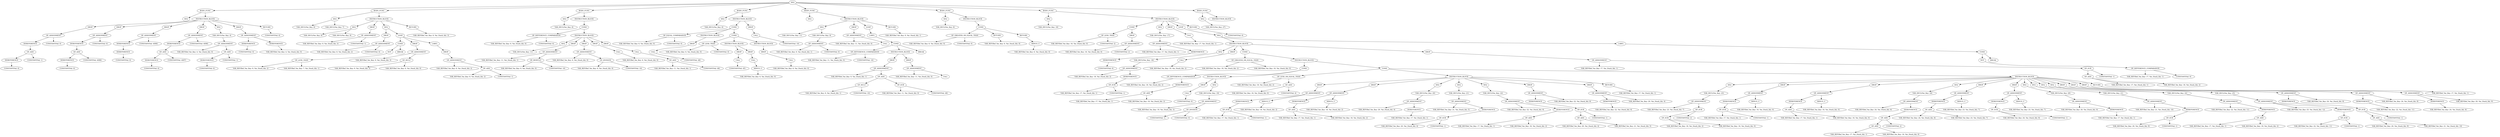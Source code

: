 diGraph Tree {
node1[label= "SEQ" ];
node2[label= "BODY_FUNC" ];
node1 -> node2[label=""];
node3[label= "SEQ" ];
node2 -> node3[label=""];
node4[label= "INSTRUCTION_BLOCK" ];
node2 -> node4[label=""];
node5[label= "DROP" ];
node4 -> node5[label=""];
node6[label= "OP_ASSIGNMENT" ];
node5 -> node6[label=""];
node7[label= "DEREFERENCE" ];
node6 -> node7[label=""];
node8[label= "OP_ADD" ];
node7 -> node8[label=""];
node9[label= "DEREFERENCE" ];
node8 -> node9[label=""];
node10[label= "CONSTANT(Val: 0)" ];
node9 -> node10[label=""];
node11[label= "CONSTANT(Val: 1)" ];
node8 -> node11[label=""];
node12[label= "CONSTANT(Val: 0)" ];
node6 -> node12[label=""];
node13[label= "DROP" ];
node4 -> node13[label=""];
node14[label= "OP_ASSIGNMENT" ];
node13 -> node14[label=""];
node15[label= "DEREFERENCE" ];
node14 -> node15[label=""];
node16[label= "OP_ADD" ];
node15 -> node16[label=""];
node17[label= "DEREFERENCE" ];
node16 -> node17[label=""];
node18[label= "CONSTANT(Val: 0)" ];
node17 -> node18[label=""];
node19[label= "CONSTANT(Val: 4096)" ];
node16 -> node19[label=""];
node20[label= "CONSTANT(Val: 0)" ];
node14 -> node20[label=""];
node21[label= "DROP" ];
node4 -> node21[label=""];
node22[label= "OP_ASSIGNMENT" ];
node21 -> node22[label=""];
node23[label= "DEREFERENCE" ];
node22 -> node23[label=""];
node24[label= "DEREFERENCE" ];
node23 -> node24[label=""];
node25[label= "CONSTANT(Val: 0)" ];
node24 -> node25[label=""];
node26[label= "CONSTANT(Val: 4096)" ];
node22 -> node26[label=""];
node27[label= "DROP" ];
node4 -> node27[label=""];
node28[label= "OP_ASSIGNMENT" ];
node27 -> node28[label=""];
node29[label= "DEREFERENCE" ];
node28 -> node29[label=""];
node30[label= "OP_ADD" ];
node29 -> node30[label=""];
node31[label= "DEREFERENCE" ];
node30 -> node31[label=""];
node32[label= "CONSTANT(Val: 0)" ];
node31 -> node32[label=""];
node33[label= "CONSTANT(Val: 4097)" ];
node30 -> node33[label=""];
node34[label= "CONSTANT(Val: 4096)" ];
node28 -> node34[label=""];
node35[label= "SEQ" ];
node4 -> node35[label=""];
node36[label= "VAR_DECL(Var_Key: 4)" ];
node35 -> node36[label=""];
node37[label= "OP_ASSIGNMENT" ];
node36 -> node37[label=""];
node38[label= "VAR_REF(Ref_Var_Key: 4, Var_Stack_Idx: 0)" ];
node37 -> node38[label=""];
node39[label= "OP_ADD" ];
node37 -> node39[label=""];
node40[label= "DEREFERENCE" ];
node39 -> node40[label=""];
node41[label= "CONSTANT(Val: 0)" ];
node40 -> node41[label=""];
node42[label= "CONSTANT(Val: 1)" ];
node39 -> node42[label=""];
node43[label= "DROP" ];
node4 -> node43[label=""];
node44[label= "OP_ASSIGNMENT" ];
node43 -> node44[label=""];
node45[label= "DEREFERENCE" ];
node44 -> node45[label=""];
node46[label= "CONSTANT(Val: 0)" ];
node45 -> node46[label=""];
node47[label= "DEREFERENCE" ];
node44 -> node47[label=""];
node48[label= "VAR_REF(Ref_Var_Key: 4, Var_Stack_Idx: 0)" ];
node47 -> node48[label=""];
node49[label= "RETURN" ];
node4 -> node49[label=""];
node50[label= "CONSTANT(Val: 0)" ];
node49 -> node50[label=""];
node51[label= "BODY_FUNC" ];
node1 -> node51[label=""];
node52[label= "SEQ" ];
node51 -> node52[label=""];
node53[label= "VAR_DECL(Var_Key: 6)" ];
node52 -> node53[label=""];
node54[label= "VAR_DECL(Var_Key: 7)" ];
node52 -> node54[label=""];
node55[label= "INSTRUCTION_BLOCK" ];
node51 -> node55[label=""];
node56[label= "SEQ" ];
node55 -> node56[label=""];
node57[label= "VAR_DECL(Var_Key: 8)" ];
node56 -> node57[label=""];
node58[label= "VAR_DECL(Var_Key: 9)" ];
node56 -> node58[label=""];
node59[label= "DROP" ];
node55 -> node59[label=""];
node60[label= "OP_ASSIGNMENT" ];
node59 -> node60[label=""];
node61[label= "VAR_REF(Ref_Var_Key: 9, Var_Stack_Idx: 3)" ];
node60 -> node61[label=""];
node62[label= "CONSTANT(Val: 1)" ];
node60 -> node62[label=""];
node63[label= "SEQ" ];
node55 -> node63[label=""];
node64[label= "DROP" ];
node63 -> node64[label=""];
node65[label= "OP_ASSIGNMENT" ];
node64 -> node65[label=""];
node66[label= "VAR_REF(Ref_Var_Key: 8, Var_Stack_Idx: 2)" ];
node65 -> node66[label=""];
node67[label= "CONSTANT(Val: 0)" ];
node65 -> node67[label=""];
node68[label= "LOOP" ];
node63 -> node68[label=""];
node69[label= "COND" ];
node68 -> node69[label=""];
node70[label= "NOT" ];
node69 -> node70[label=""];
node71[label= "OP_LESS_THAN" ];
node70 -> node71[label=""];
node72[label= "VAR_REF(Ref_Var_Key: 8, Var_Stack_Idx: 2)" ];
node71 -> node72[label=""];
node73[label= "VAR_REF(Ref_Var_Key: 7, Var_Stack_Idx: 1)" ];
node71 -> node73[label=""];
node74[label= "BREAK" ];
node69 -> node74[label=""];
node75[label= "DROP" ];
node68 -> node75[label=""];
node76[label= "OP_ASSIGNMENT" ];
node75 -> node76[label=""];
node77[label= "VAR_REF(Ref_Var_Key: 9, Var_Stack_Idx: 3)" ];
node76 -> node77[label=""];
node78[label= "OP_MULT" ];
node76 -> node78[label=""];
node79[label= "VAR_REF(Ref_Var_Key: 9, Var_Stack_Idx: 3)" ];
node78 -> node79[label=""];
node80[label= "VAR_REF(Ref_Var_Key: 6, Var_Stack_Idx: 0)" ];
node78 -> node80[label=""];
node81[label= "LABEL" ];
node68 -> node81[label=""];
node82[label= "DROP" ];
node81 -> node82[label=""];
node83[label= "OP_ASSIGNMENT" ];
node82 -> node83[label=""];
node84[label= "VAR_REF(Ref_Var_Key: 8, Var_Stack_Idx: 2)" ];
node83 -> node84[label=""];
node85[label= "OP_ADD" ];
node83 -> node85[label=""];
node86[label= "VAR_REF(Ref_Var_Key: 8, Var_Stack_Idx: 2)" ];
node85 -> node86[label=""];
node87[label= "CONSTANT(Val: 1)" ];
node85 -> node87[label=""];
node88[label= "RETURN" ];
node55 -> node88[label=""];
node89[label= "VAR_REF(Ref_Var_Key: 9, Var_Stack_Idx: 3)" ];
node88 -> node89[label=""];
node90[label= "BODY_FUNC" ];
node1 -> node90[label=""];
node91[label= "SEQ" ];
node90 -> node91[label=""];
node92[label= "VAR_DECL(Var_Key: 6)" ];
node91 -> node92[label=""];
node93[label= "INSTRUCTION_BLOCK" ];
node90 -> node93[label=""];
node94[label= "COND" ];
node93 -> node94[label=""];
node95[label= "OP_DIFFERENCE_COMPARAISON" ];
node94 -> node95[label=""];
node96[label= "VAR_REF(Ref_Var_Key: 6, Var_Stack_Idx: 0)" ];
node95 -> node96[label=""];
node97[label= "CONSTANT(Val: 0)" ];
node95 -> node97[label=""];
node98[label= "INSTRUCTION_BLOCK" ];
node94 -> node98[label=""];
node99[label= "SEQ" ];
node98 -> node99[label=""];
node100[label= "VAR_DECL(Var_Key: 11)" ];
node99 -> node100[label=""];
node101[label= "DROP" ];
node98 -> node101[label=""];
node102[label= "OP_ASSIGNMENT" ];
node101 -> node102[label=""];
node103[label= "VAR_REF(Ref_Var_Key: 11, Var_Stack_Idx: 1)" ];
node102 -> node103[label=""];
node104[label= "OP_MODULO" ];
node102 -> node104[label=""];
node105[label= "VAR_REF(Ref_Var_Key: 6, Var_Stack_Idx: 0)" ];
node104 -> node105[label=""];
node106[label= "CONSTANT(Val: 10)" ];
node104 -> node106[label=""];
node107[label= "DROP" ];
node98 -> node107[label=""];
node108[label= "OP_ASSIGNMENT" ];
node107 -> node108[label=""];
node109[label= "VAR_REF(Ref_Var_Key: 6, Var_Stack_Idx: 0)" ];
node108 -> node109[label=""];
node110[label= "OP_DIVISION" ];
node108 -> node110[label=""];
node111[label= "VAR_REF(Ref_Var_Key: 6, Var_Stack_Idx: 0)" ];
node110 -> node111[label=""];
node112[label= "CONSTANT(Val: 10)" ];
node110 -> node112[label=""];
node113[label= "DROP" ];
node98 -> node113[label=""];
node114[label= "CALL" ];
node113 -> node114[label=""];
node115[label= "VAR_REF(Ref_Var_Key: 6, Var_Stack_Idx: 0)" ];
node114 -> node115[label=""];
node116[label= "DROP" ];
node98 -> node116[label=""];
node117[label= "CALL" ];
node116 -> node117[label=""];
node118[label= "OP_ADD" ];
node117 -> node118[label=""];
node119[label= "VAR_REF(Ref_Var_Key: 11, Var_Stack_Idx: 1)" ];
node118 -> node119[label=""];
node120[label= "CONSTANT(Val: 48)" ];
node118 -> node120[label=""];
node121[label= "BODY_FUNC" ];
node1 -> node121[label=""];
node122[label= "SEQ" ];
node121 -> node122[label=""];
node123[label= "VAR_DECL(Var_Key: 6)" ];
node122 -> node123[label=""];
node124[label= "INSTRUCTION_BLOCK" ];
node121 -> node124[label=""];
node125[label= "COND" ];
node124 -> node125[label=""];
node126[label= "OP_EQUAL_COMPARAISON" ];
node125 -> node126[label=""];
node127[label= "VAR_REF(Ref_Var_Key: 6, Var_Stack_Idx: 0)" ];
node126 -> node127[label=""];
node128[label= "CONSTANT(Val: 0)" ];
node126 -> node128[label=""];
node129[label= "INSTRUCTION_BLOCK" ];
node125 -> node129[label=""];
node130[label= "DROP" ];
node129 -> node130[label=""];
node131[label= "CALL" ];
node130 -> node131[label=""];
node132[label= "CONSTANT(Val: 48)" ];
node131 -> node132[label=""];
node133[label= "COND" ];
node125 -> node133[label=""];
node134[label= "OP_LESS_THAN" ];
node133 -> node134[label=""];
node135[label= "VAR_REF(Ref_Var_Key: 6, Var_Stack_Idx: 0)" ];
node134 -> node135[label=""];
node136[label= "CONSTANT(Val: 0)" ];
node134 -> node136[label=""];
node137[label= "INSTRUCTION_BLOCK" ];
node133 -> node137[label=""];
node138[label= "DROP" ];
node137 -> node138[label=""];
node139[label= "CALL" ];
node138 -> node139[label=""];
node140[label= "CONSTANT(Val: 45)" ];
node139 -> node140[label=""];
node141[label= "DROP" ];
node137 -> node141[label=""];
node142[label= "CALL" ];
node141 -> node142[label=""];
node143[label= "MINUS_U" ];
node142 -> node143[label=""];
node144[label= "VAR_REF(Ref_Var_Key: 6, Var_Stack_Idx: 0)" ];
node143 -> node144[label=""];
node145[label= "INSTRUCTION_BLOCK" ];
node133 -> node145[label=""];
node146[label= "DROP" ];
node145 -> node146[label=""];
node147[label= "CALL" ];
node146 -> node147[label=""];
node148[label= "VAR_REF(Ref_Var_Key: 6, Var_Stack_Idx: 0)" ];
node147 -> node148[label=""];
node149[label= "DROP" ];
node124 -> node149[label=""];
node150[label= "CALL" ];
node149 -> node150[label=""];
node151[label= "CONSTANT(Val: 10)" ];
node150 -> node151[label=""];
node152[label= "BODY_FUNC" ];
node1 -> node152[label=""];
node153[label= "SEQ" ];
node152 -> node153[label=""];
node154[label= "INSTRUCTION_BLOCK" ];
node152 -> node154[label=""];
node155[label= "SEQ" ];
node154 -> node155[label=""];
node156[label= "VAR_DECL(Var_Key: 11)" ];
node155 -> node156[label=""];
node157[label= "VAR_DECL(Var_Key: 9)" ];
node155 -> node157[label=""];
node158[label= "OP_ASSIGNMENT" ];
node157 -> node158[label=""];
node159[label= "VAR_REF(Ref_Var_Key: 9, Var_Stack_Idx: 1)" ];
node158 -> node159[label=""];
node160[label= "CONSTANT(Val: 0)" ];
node158 -> node160[label=""];
node161[label= "DROP" ];
node154 -> node161[label=""];
node162[label= "OP_ASSIGNMENT" ];
node161 -> node162[label=""];
node163[label= "VAR_REF(Ref_Var_Key: 11, Var_Stack_Idx: 0)" ];
node162 -> node163[label=""];
node164[label= "CALL" ];
node162 -> node164[label=""];
node165[label= "LOOP" ];
node154 -> node165[label=""];
node166[label= "LABEL" ];
node165 -> node166[label=""];
node167[label= "COND" ];
node166 -> node167[label=""];
node168[label= "OP_DIFFERENCE_COMPARAISON" ];
node167 -> node168[label=""];
node169[label= "VAR_REF(Ref_Var_Key: 11, Var_Stack_Idx: 0)" ];
node168 -> node169[label=""];
node170[label= "CONSTANT(Val: 10)" ];
node168 -> node170[label=""];
node171[label= "INSTRUCTION_BLOCK" ];
node167 -> node171[label=""];
node172[label= "DROP" ];
node171 -> node172[label=""];
node173[label= "OP_ASSIGNMENT" ];
node172 -> node173[label=""];
node174[label= "VAR_REF(Ref_Var_Key: 9, Var_Stack_Idx: 1)" ];
node173 -> node174[label=""];
node175[label= "OP_ADD" ];
node173 -> node175[label=""];
node176[label= "OP_MULT" ];
node175 -> node176[label=""];
node177[label= "VAR_REF(Ref_Var_Key: 9, Var_Stack_Idx: 1)" ];
node176 -> node177[label=""];
node178[label= "CONSTANT(Val: 10)" ];
node176 -> node178[label=""];
node179[label= "OP_SUB" ];
node175 -> node179[label=""];
node180[label= "VAR_REF(Ref_Var_Key: 11, Var_Stack_Idx: 0)" ];
node179 -> node180[label=""];
node181[label= "CONSTANT(Val: 48)" ];
node179 -> node181[label=""];
node182[label= "DROP" ];
node171 -> node182[label=""];
node183[label= "OP_ASSIGNMENT" ];
node182 -> node183[label=""];
node184[label= "VAR_REF(Ref_Var_Key: 11, Var_Stack_Idx: 0)" ];
node183 -> node184[label=""];
node185[label= "CALL" ];
node183 -> node185[label=""];
node186[label= "BREAK" ];
node167 -> node186[label=""];
node187[label= "RETURN" ];
node154 -> node187[label=""];
node188[label= "VAR_REF(Ref_Var_Key: 9, Var_Stack_Idx: 1)" ];
node187 -> node188[label=""];
node189[label= "BODY_FUNC" ];
node1 -> node189[label=""];
node190[label= "SEQ" ];
node189 -> node190[label=""];
node191[label= "VAR_DECL(Var_Key: 6)" ];
node190 -> node191[label=""];
node192[label= "INSTRUCTION_BLOCK" ];
node189 -> node192[label=""];
node193[label= "COND" ];
node192 -> node193[label=""];
node194[label= "OP_GREATER_OR_EQUAL_THAN" ];
node193 -> node194[label=""];
node195[label= "VAR_REF(Ref_Var_Key: 6, Var_Stack_Idx: 0)" ];
node194 -> node195[label=""];
node196[label= "CONSTANT(Val: 0)" ];
node194 -> node196[label=""];
node197[label= "RETURN" ];
node193 -> node197[label=""];
node198[label= "VAR_REF(Ref_Var_Key: 6, Var_Stack_Idx: 0)" ];
node197 -> node198[label=""];
node199[label= "RETURN" ];
node193 -> node199[label=""];
node200[label= "MINUS_U" ];
node199 -> node200[label=""];
node201[label= "VAR_REF(Ref_Var_Key: 6, Var_Stack_Idx: 0)" ];
node200 -> node201[label=""];
node202[label= "BODY_FUNC" ];
node1 -> node202[label=""];
node203[label= "SEQ" ];
node202 -> node203[label=""];
node204[label= "VAR_DECL(Var_Key: 16)" ];
node203 -> node204[label=""];
node205[label= "INSTRUCTION_BLOCK" ];
node202 -> node205[label=""];
node206[label= "COND" ];
node205 -> node206[label=""];
node207[label= "OP_LESS_THAN" ];
node206 -> node207[label=""];
node208[label= "VAR_REF(Ref_Var_Key: 16, Var_Stack_Idx: 0)" ];
node207 -> node208[label=""];
node209[label= "CONSTANT(Val: 2)" ];
node207 -> node209[label=""];
node210[label= "DROP" ];
node206 -> node210[label=""];
node211[label= "OP_ASSIGNMENT" ];
node210 -> node211[label=""];
node212[label= "VAR_REF(Ref_Var_Key: 16, Var_Stack_Idx: 0)" ];
node211 -> node212[label=""];
node213[label= "CONSTANT(Val: 2)" ];
node211 -> node213[label=""];
node214[label= "SEQ" ];
node205 -> node214[label=""];
node215[label= "VAR_DECL(Var_Key: 17)" ];
node214 -> node215[label=""];
node216[label= "OP_ASSIGNMENT" ];
node215 -> node216[label=""];
node217[label= "VAR_REF(Ref_Var_Key: 17, Var_Stack_Idx: 1)" ];
node216 -> node217[label=""];
node218[label= "DEREFERENCE" ];
node216 -> node218[label=""];
node219[label= "DEREFERENCE" ];
node218 -> node219[label=""];
node220[label= "CONSTANT(Val: 0)" ];
node219 -> node220[label=""];
node221[label= "DROP" ];
node205 -> node221[label=""];
node222[label= "CALL" ];
node221 -> node222[label=""];
node223[label= "VAR_REF(Ref_Var_Key: 17, Var_Stack_Idx: 1)" ];
node222 -> node223[label=""];
node224[label= "LOOP" ];
node205 -> node224[label=""];
node225[label= "SEQ" ];
node224 -> node225[label=""];
node226[label= "INSTRUCTION_BLOCK" ];
node225 -> node226[label=""];
node227[label= "SEQ" ];
node226 -> node227[label=""];
node228[label= "VAR_DECL(Var_Key: 18)" ];
node227 -> node228[label=""];
node229[label= "OP_ASSIGNMENT" ];
node228 -> node229[label=""];
node230[label= "VAR_REF(Ref_Var_Key: 18, Var_Stack_Idx: 2)" ];
node229 -> node230[label=""];
node231[label= "DEREFERENCE" ];
node229 -> node231[label=""];
node232[label= "OP_SUB" ];
node231 -> node232[label=""];
node233[label= "VAR_REF(Ref_Var_Key: 17, Var_Stack_Idx: 1)" ];
node232 -> node233[label=""];
node234[label= "CONSTANT(Val: 1)" ];
node232 -> node234[label=""];
node235[label= "DROP" ];
node226 -> node235[label=""];
node236[label= "CALL" ];
node235 -> node236[label=""];
node237[label= "VAR_REF(Ref_Var_Key: 18, Var_Stack_Idx: 2)" ];
node236 -> node237[label=""];
node238[label= "COND" ];
node226 -> node238[label=""];
node239[label= "OP_GREATER_OR_EQUAL_THAN" ];
node238 -> node239[label=""];
node240[label= "VAR_REF(Ref_Var_Key: 18, Var_Stack_Idx: 2)" ];
node239 -> node240[label=""];
node241[label= "VAR_REF(Ref_Var_Key: 16, Var_Stack_Idx: 0)" ];
node239 -> node241[label=""];
node242[label= "INSTRUCTION_BLOCK" ];
node238 -> node242[label=""];
node243[label= "COND" ];
node242 -> node243[label=""];
node244[label= "OP_DIFFERENCE_COMPARAISON" ];
node243 -> node244[label=""];
node245[label= "VAR_REF(Ref_Var_Key: 18, Var_Stack_Idx: 2)" ];
node244 -> node245[label=""];
node246[label= "DEREFERENCE" ];
node244 -> node246[label=""];
node247[label= "OP_ADD" ];
node246 -> node247[label=""];
node248[label= "VAR_REF(Ref_Var_Key: 17, Var_Stack_Idx: 1)" ];
node247 -> node248[label=""];
node249[label= "VAR_REF(Ref_Var_Key: 18, Var_Stack_Idx: 2)" ];
node247 -> node249[label=""];
node250[label= "INSTRUCTION_BLOCK" ];
node243 -> node250[label=""];
node251[label= "DROP" ];
node250 -> node251[label=""];
node252[label= "CALL" ];
node251 -> node252[label=""];
node253[label= "CONSTANT(Val: 0)" ];
node252 -> node253[label=""];
node254[label= "SEQ" ];
node250 -> node254[label=""];
node255[label= "VAR_DECL(Var_Key: 19)" ];
node254 -> node255[label=""];
node256[label= "OP_ASSIGNMENT" ];
node255 -> node256[label=""];
node257[label= "VAR_REF(Ref_Var_Key: 19, Var_Stack_Idx: 3)" ];
node256 -> node257[label=""];
node258[label= "OP_DIVISION" ];
node256 -> node258[label=""];
node259[label= "CONSTANT(Val: 1)" ];
node258 -> node259[label=""];
node260[label= "CONSTANT(Val: 0)" ];
node258 -> node260[label=""];
node261[label= "COND" ];
node242 -> node261[label=""];
node262[label= "OP_LESS_OR_EQUAL_THAN" ];
node261 -> node262[label=""];
node263[label= "VAR_REF(Ref_Var_Key: 18, Var_Stack_Idx: 2)" ];
node262 -> node263[label=""];
node264[label= "OP_ADD" ];
node262 -> node264[label=""];
node265[label= "VAR_REF(Ref_Var_Key: 16, Var_Stack_Idx: 0)" ];
node264 -> node265[label=""];
node266[label= "CONSTANT(Val: 4)" ];
node264 -> node266[label=""];
node267[label= "INSTRUCTION_BLOCK" ];
node261 -> node267[label=""];
node268[label= "DROP" ];
node267 -> node268[label=""];
node269[label= "OP_ASSIGNMENT" ];
node268 -> node269[label=""];
node270[label= "DEREFERENCE" ];
node269 -> node270[label=""];
node271[label= "OP_SUB" ];
node270 -> node271[label=""];
node272[label= "VAR_REF(Ref_Var_Key: 17, Var_Stack_Idx: 1)" ];
node271 -> node272[label=""];
node273[label= "CONSTANT(Val: 1)" ];
node271 -> node273[label=""];
node274[label= "MINUS_U" ];
node269 -> node274[label=""];
node275[label= "VAR_REF(Ref_Var_Key: 18, Var_Stack_Idx: 2)" ];
node274 -> node275[label=""];
node276[label= "DROP" ];
node267 -> node276[label=""];
node277[label= "OP_ASSIGNMENT" ];
node276 -> node277[label=""];
node278[label= "DEREFERENCE" ];
node277 -> node278[label=""];
node279[label= "OP_ADD" ];
node278 -> node279[label=""];
node280[label= "VAR_REF(Ref_Var_Key: 17, Var_Stack_Idx: 1)" ];
node279 -> node280[label=""];
node281[label= "VAR_REF(Ref_Var_Key: 18, Var_Stack_Idx: 2)" ];
node279 -> node281[label=""];
node282[label= "MINUS_U" ];
node277 -> node282[label=""];
node283[label= "VAR_REF(Ref_Var_Key: 18, Var_Stack_Idx: 2)" ];
node282 -> node283[label=""];
node284[label= "SEQ" ];
node267 -> node284[label=""];
node285[label= "VAR_DECL(Var_Key: 20)" ];
node284 -> node285[label=""];
node286[label= "OP_ASSIGNMENT" ];
node285 -> node286[label=""];
node287[label= "VAR_REF(Ref_Var_Key: 20, Var_Stack_Idx: 4)" ];
node286 -> node287[label=""];
node288[label= "DEREFERENCE" ];
node286 -> node288[label=""];
node289[label= "VAR_REF(Ref_Var_Key: 17, Var_Stack_Idx: 1)" ];
node288 -> node289[label=""];
node290[label= "SEQ" ];
node267 -> node290[label=""];
node291[label= "VAR_DECL(Var_Key: 21)" ];
node290 -> node291[label=""];
node292[label= "OP_ASSIGNMENT" ];
node291 -> node292[label=""];
node293[label= "VAR_REF(Ref_Var_Key: 21, Var_Stack_Idx: 5)" ];
node292 -> node293[label=""];
node294[label= "DEREFERENCE" ];
node292 -> node294[label=""];
node295[label= "OP_SUB" ];
node294 -> node295[label=""];
node296[label= "VAR_REF(Ref_Var_Key: 20, Var_Stack_Idx: 4)" ];
node295 -> node296[label=""];
node297[label= "CONSTANT(Val: 1)" ];
node295 -> node297[label=""];
node298[label= "SEQ" ];
node267 -> node298[label=""];
node299[label= "VAR_DECL(Var_Key: 22)" ];
node298 -> node299[label=""];
node300[label= "OP_ASSIGNMENT" ];
node299 -> node300[label=""];
node301[label= "VAR_REF(Ref_Var_Key: 22, Var_Stack_Idx: 6)" ];
node300 -> node301[label=""];
node302[label= "DEREFERENCE" ];
node300 -> node302[label=""];
node303[label= "OP_ADD" ];
node302 -> node303[label=""];
node304[label= "VAR_REF(Ref_Var_Key: 17, Var_Stack_Idx: 1)" ];
node303 -> node304[label=""];
node305[label= "VAR_REF(Ref_Var_Key: 18, Var_Stack_Idx: 2)" ];
node303 -> node305[label=""];
node306[label= "DROP" ];
node267 -> node306[label=""];
node307[label= "OP_ASSIGNMENT" ];
node306 -> node307[label=""];
node308[label= "DEREFERENCE" ];
node307 -> node308[label=""];
node309[label= "OP_SUB" ];
node308 -> node309[label=""];
node310[label= "OP_ADD" ];
node309 -> node310[label=""];
node311[label= "VAR_REF(Ref_Var_Key: 20, Var_Stack_Idx: 4)" ];
node310 -> node311[label=""];
node312[label= "VAR_REF(Ref_Var_Key: 21, Var_Stack_Idx: 5)" ];
node310 -> node312[label=""];
node313[label= "CONSTANT(Val: 1)" ];
node309 -> node313[label=""];
node314[label= "VAR_REF(Ref_Var_Key: 22, Var_Stack_Idx: 6)" ];
node307 -> node314[label=""];
node315[label= "DROP" ];
node267 -> node315[label=""];
node316[label= "OP_ASSIGNMENT" ];
node315 -> node316[label=""];
node317[label= "DEREFERENCE" ];
node316 -> node317[label=""];
node318[label= "VAR_REF(Ref_Var_Key: 22, Var_Stack_Idx: 6)" ];
node317 -> node318[label=""];
node319[label= "VAR_REF(Ref_Var_Key: 20, Var_Stack_Idx: 4)" ];
node316 -> node319[label=""];
node320[label= "RETURN" ];
node267 -> node320[label=""];
node321[label= "VAR_REF(Ref_Var_Key: 17, Var_Stack_Idx: 1)" ];
node320 -> node321[label=""];
node322[label= "INSTRUCTION_BLOCK" ];
node261 -> node322[label=""];
node323[label= "SEQ" ];
node322 -> node323[label=""];
node324[label= "VAR_DECL(Var_Key: 23)" ];
node323 -> node324[label=""];
node325[label= "OP_ASSIGNMENT" ];
node324 -> node325[label=""];
node326[label= "VAR_REF(Ref_Var_Key: 23, Var_Stack_Idx: 7)" ];
node325 -> node326[label=""];
node327[label= "OP_SUB" ];
node325 -> node327[label=""];
node328[label= "OP_SUB" ];
node327 -> node328[label=""];
node329[label= "VAR_REF(Ref_Var_Key: 18, Var_Stack_Idx: 2)" ];
node328 -> node329[label=""];
node330[label= "VAR_REF(Ref_Var_Key: 16, Var_Stack_Idx: 0)" ];
node328 -> node330[label=""];
node331[label= "CONSTANT(Val: 2)" ];
node327 -> node331[label=""];
node332[label= "DROP" ];
node322 -> node332[label=""];
node333[label= "OP_ASSIGNMENT" ];
node332 -> node333[label=""];
node334[label= "DEREFERENCE" ];
node333 -> node334[label=""];
node335[label= "OP_SUB" ];
node334 -> node335[label=""];
node336[label= "VAR_REF(Ref_Var_Key: 17, Var_Stack_Idx: 1)" ];
node335 -> node336[label=""];
node337[label= "CONSTANT(Val: 1)" ];
node335 -> node337[label=""];
node338[label= "MINUS_U" ];
node333 -> node338[label=""];
node339[label= "VAR_REF(Ref_Var_Key: 16, Var_Stack_Idx: 0)" ];
node338 -> node339[label=""];
node340[label= "DROP" ];
node322 -> node340[label=""];
node341[label= "OP_ASSIGNMENT" ];
node340 -> node341[label=""];
node342[label= "DEREFERENCE" ];
node341 -> node342[label=""];
node343[label= "OP_ADD" ];
node342 -> node343[label=""];
node344[label= "VAR_REF(Ref_Var_Key: 17, Var_Stack_Idx: 1)" ];
node343 -> node344[label=""];
node345[label= "VAR_REF(Ref_Var_Key: 16, Var_Stack_Idx: 0)" ];
node343 -> node345[label=""];
node346[label= "MINUS_U" ];
node341 -> node346[label=""];
node347[label= "VAR_REF(Ref_Var_Key: 16, Var_Stack_Idx: 0)" ];
node346 -> node347[label=""];
node348[label= "SEQ" ];
node322 -> node348[label=""];
node349[label= "VAR_DECL(Var_Key: 24)" ];
node348 -> node349[label=""];
node350[label= "OP_ASSIGNMENT" ];
node349 -> node350[label=""];
node351[label= "VAR_REF(Ref_Var_Key: 24, Var_Stack_Idx: 8)" ];
node350 -> node351[label=""];
node352[label= "DEREFERENCE" ];
node350 -> node352[label=""];
node353[label= "OP_ADD" ];
node352 -> node353[label=""];
node354[label= "OP_ADD" ];
node353 -> node354[label=""];
node355[label= "VAR_REF(Ref_Var_Key: 17, Var_Stack_Idx: 1)" ];
node354 -> node355[label=""];
node356[label= "VAR_REF(Ref_Var_Key: 16, Var_Stack_Idx: 0)" ];
node354 -> node356[label=""];
node357[label= "CONSTANT(Val: 2)" ];
node353 -> node357[label=""];
node358[label= "DROP" ];
node322 -> node358[label=""];
node359[label= "OP_ASSIGNMENT" ];
node358 -> node359[label=""];
node360[label= "DEREFERENCE" ];
node359 -> node360[label=""];
node361[label= "OP_ADD" ];
node360 -> node361[label=""];
node362[label= "VAR_REF(Ref_Var_Key: 24, Var_Stack_Idx: 8)" ];
node361 -> node362[label=""];
node363[label= "VAR_REF(Ref_Var_Key: 23, Var_Stack_Idx: 7)" ];
node361 -> node363[label=""];
node364[label= "MINUS_U" ];
node359 -> node364[label=""];
node365[label= "VAR_REF(Ref_Var_Key: 23, Var_Stack_Idx: 7)" ];
node364 -> node365[label=""];
node366[label= "DROP" ];
node322 -> node366[label=""];
node367[label= "OP_ASSIGNMENT" ];
node366 -> node367[label=""];
node368[label= "DEREFERENCE" ];
node367 -> node368[label=""];
node369[label= "OP_SUB" ];
node368 -> node369[label=""];
node370[label= "VAR_REF(Ref_Var_Key: 24, Var_Stack_Idx: 8)" ];
node369 -> node370[label=""];
node371[label= "CONSTANT(Val: 1)" ];
node369 -> node371[label=""];
node372[label= "MINUS_U" ];
node367 -> node372[label=""];
node373[label= "VAR_REF(Ref_Var_Key: 23, Var_Stack_Idx: 7)" ];
node372 -> node373[label=""];
node374[label= "SEQ" ];
node322 -> node374[label=""];
node375[label= "VAR_DECL(Var_Key: 20)" ];
node374 -> node375[label=""];
node376[label= "OP_ASSIGNMENT" ];
node375 -> node376[label=""];
node377[label= "VAR_REF(Ref_Var_Key: 20, Var_Stack_Idx: 9)" ];
node376 -> node377[label=""];
node378[label= "DEREFERENCE" ];
node376 -> node378[label=""];
node379[label= "VAR_REF(Ref_Var_Key: 17, Var_Stack_Idx: 1)" ];
node378 -> node379[label=""];
node380[label= "SEQ" ];
node322 -> node380[label=""];
node381[label= "VAR_DECL(Var_Key: 21)" ];
node380 -> node381[label=""];
node382[label= "OP_ASSIGNMENT" ];
node381 -> node382[label=""];
node383[label= "VAR_REF(Ref_Var_Key: 21, Var_Stack_Idx: 10)" ];
node382 -> node383[label=""];
node384[label= "DEREFERENCE" ];
node382 -> node384[label=""];
node385[label= "OP_SUB" ];
node384 -> node385[label=""];
node386[label= "VAR_REF(Ref_Var_Key: 20, Var_Stack_Idx: 9)" ];
node385 -> node386[label=""];
node387[label= "CONSTANT(Val: 1)" ];
node385 -> node387[label=""];
node388[label= "SEQ" ];
node322 -> node388[label=""];
node389[label= "VAR_DECL(Var_Key: 22)" ];
node388 -> node389[label=""];
node390[label= "OP_ASSIGNMENT" ];
node389 -> node390[label=""];
node391[label= "VAR_REF(Ref_Var_Key: 22, Var_Stack_Idx: 11)" ];
node390 -> node391[label=""];
node392[label= "DEREFERENCE" ];
node390 -> node392[label=""];
node393[label= "OP_ADD" ];
node392 -> node393[label=""];
node394[label= "VAR_REF(Ref_Var_Key: 17, Var_Stack_Idx: 1)" ];
node393 -> node394[label=""];
node395[label= "VAR_REF(Ref_Var_Key: 18, Var_Stack_Idx: 2)" ];
node393 -> node395[label=""];
node396[label= "SEQ" ];
node322 -> node396[label=""];
node397[label= "VAR_DECL(Var_Key: 25)" ];
node396 -> node397[label=""];
node398[label= "OP_ASSIGNMENT" ];
node397 -> node398[label=""];
node399[label= "VAR_REF(Ref_Var_Key: 25, Var_Stack_Idx: 12)" ];
node398 -> node399[label=""];
node400[label= "DEREFERENCE" ];
node398 -> node400[label=""];
node401[label= "OP_SUB" ];
node400 -> node401[label=""];
node402[label= "VAR_REF(Ref_Var_Key: 22, Var_Stack_Idx: 11)" ];
node401 -> node402[label=""];
node403[label= "CONSTANT(Val: 1)" ];
node401 -> node403[label=""];
node404[label= "DROP" ];
node322 -> node404[label=""];
node405[label= "OP_ASSIGNMENT" ];
node404 -> node405[label=""];
node406[label= "DEREFERENCE" ];
node405 -> node406[label=""];
node407[label= "OP_SUB" ];
node406 -> node407[label=""];
node408[label= "OP_ADD" ];
node407 -> node408[label=""];
node409[label= "VAR_REF(Ref_Var_Key: 20, Var_Stack_Idx: 9)" ];
node408 -> node409[label=""];
node410[label= "VAR_REF(Ref_Var_Key: 21, Var_Stack_Idx: 10)" ];
node408 -> node410[label=""];
node411[label= "CONSTANT(Val: 1)" ];
node407 -> node411[label=""];
node412[label= "VAR_REF(Ref_Var_Key: 24, Var_Stack_Idx: 8)" ];
node405 -> node412[label=""];
node413[label= "DROP" ];
node322 -> node413[label=""];
node414[label= "OP_ASSIGNMENT" ];
node413 -> node414[label=""];
node415[label= "DEREFERENCE" ];
node414 -> node415[label=""];
node416[label= "VAR_REF(Ref_Var_Key: 22, Var_Stack_Idx: 11)" ];
node415 -> node416[label=""];
node417[label= "VAR_REF(Ref_Var_Key: 24, Var_Stack_Idx: 8)" ];
node414 -> node417[label=""];
node418[label= "DROP" ];
node322 -> node418[label=""];
node419[label= "OP_ASSIGNMENT" ];
node418 -> node419[label=""];
node420[label= "DEREFERENCE" ];
node419 -> node420[label=""];
node421[label= "VAR_REF(Ref_Var_Key: 24, Var_Stack_Idx: 8)" ];
node420 -> node421[label=""];
node422[label= "VAR_REF(Ref_Var_Key: 20, Var_Stack_Idx: 9)" ];
node419 -> node422[label=""];
node423[label= "RETURN" ];
node322 -> node423[label=""];
node424[label= "VAR_REF(Ref_Var_Key: 17, Var_Stack_Idx: 1)" ];
node423 -> node424[label=""];
node425[label= "DROP" ];
node226 -> node425[label=""];
node426[label= "OP_ASSIGNMENT" ];
node425 -> node426[label=""];
node427[label= "VAR_REF(Ref_Var_Key: 17, Var_Stack_Idx: 1)" ];
node426 -> node427[label=""];
node428[label= "OP_SUB" ];
node426 -> node428[label=""];
node429[label= "OP_ADD" ];
node428 -> node429[label=""];
node430[label= "VAR_REF(Ref_Var_Key: 17, Var_Stack_Idx: 1)" ];
node429 -> node430[label=""];
node431[label= "VAR_REF(Ref_Var_Key: 18, Var_Stack_Idx: 2)" ];
node429 -> node431[label=""];
node432[label= "CONSTANT(Val: 1)" ];
node428 -> node432[label=""];
node433[label= "LABEL" ];
node225 -> node433[label=""];
node434[label= "COND" ];
node433 -> node434[label=""];
node435[label= "NOT" ];
node434 -> node435[label=""];
node436[label= "OP_DIFFERENCE_COMPARAISON" ];
node435 -> node436[label=""];
node437[label= "VAR_REF(Ref_Var_Key: 17, Var_Stack_Idx: 1)" ];
node436 -> node437[label=""];
node438[label= "CONSTANT(Val: 0)" ];
node436 -> node438[label=""];
node439[label= "BREAK" ];
node434 -> node439[label=""];
node440[label= "RETURN" ];
node205 -> node440[label=""];
node441[label= "CONSTANT(Val: 0)" ];
node440 -> node441[label=""];
node442[label= "BODY_FUNC" ];
node1 -> node442[label=""];
node443[label= "SEQ" ];
node442 -> node443[label=""];
node444[label= "VAR_DECL(Var_Key: 27)" ];
node443 -> node444[label=""];
node445[label= "INSTRUCTION_BLOCK" ];
node442 -> node445[label=""];
}
